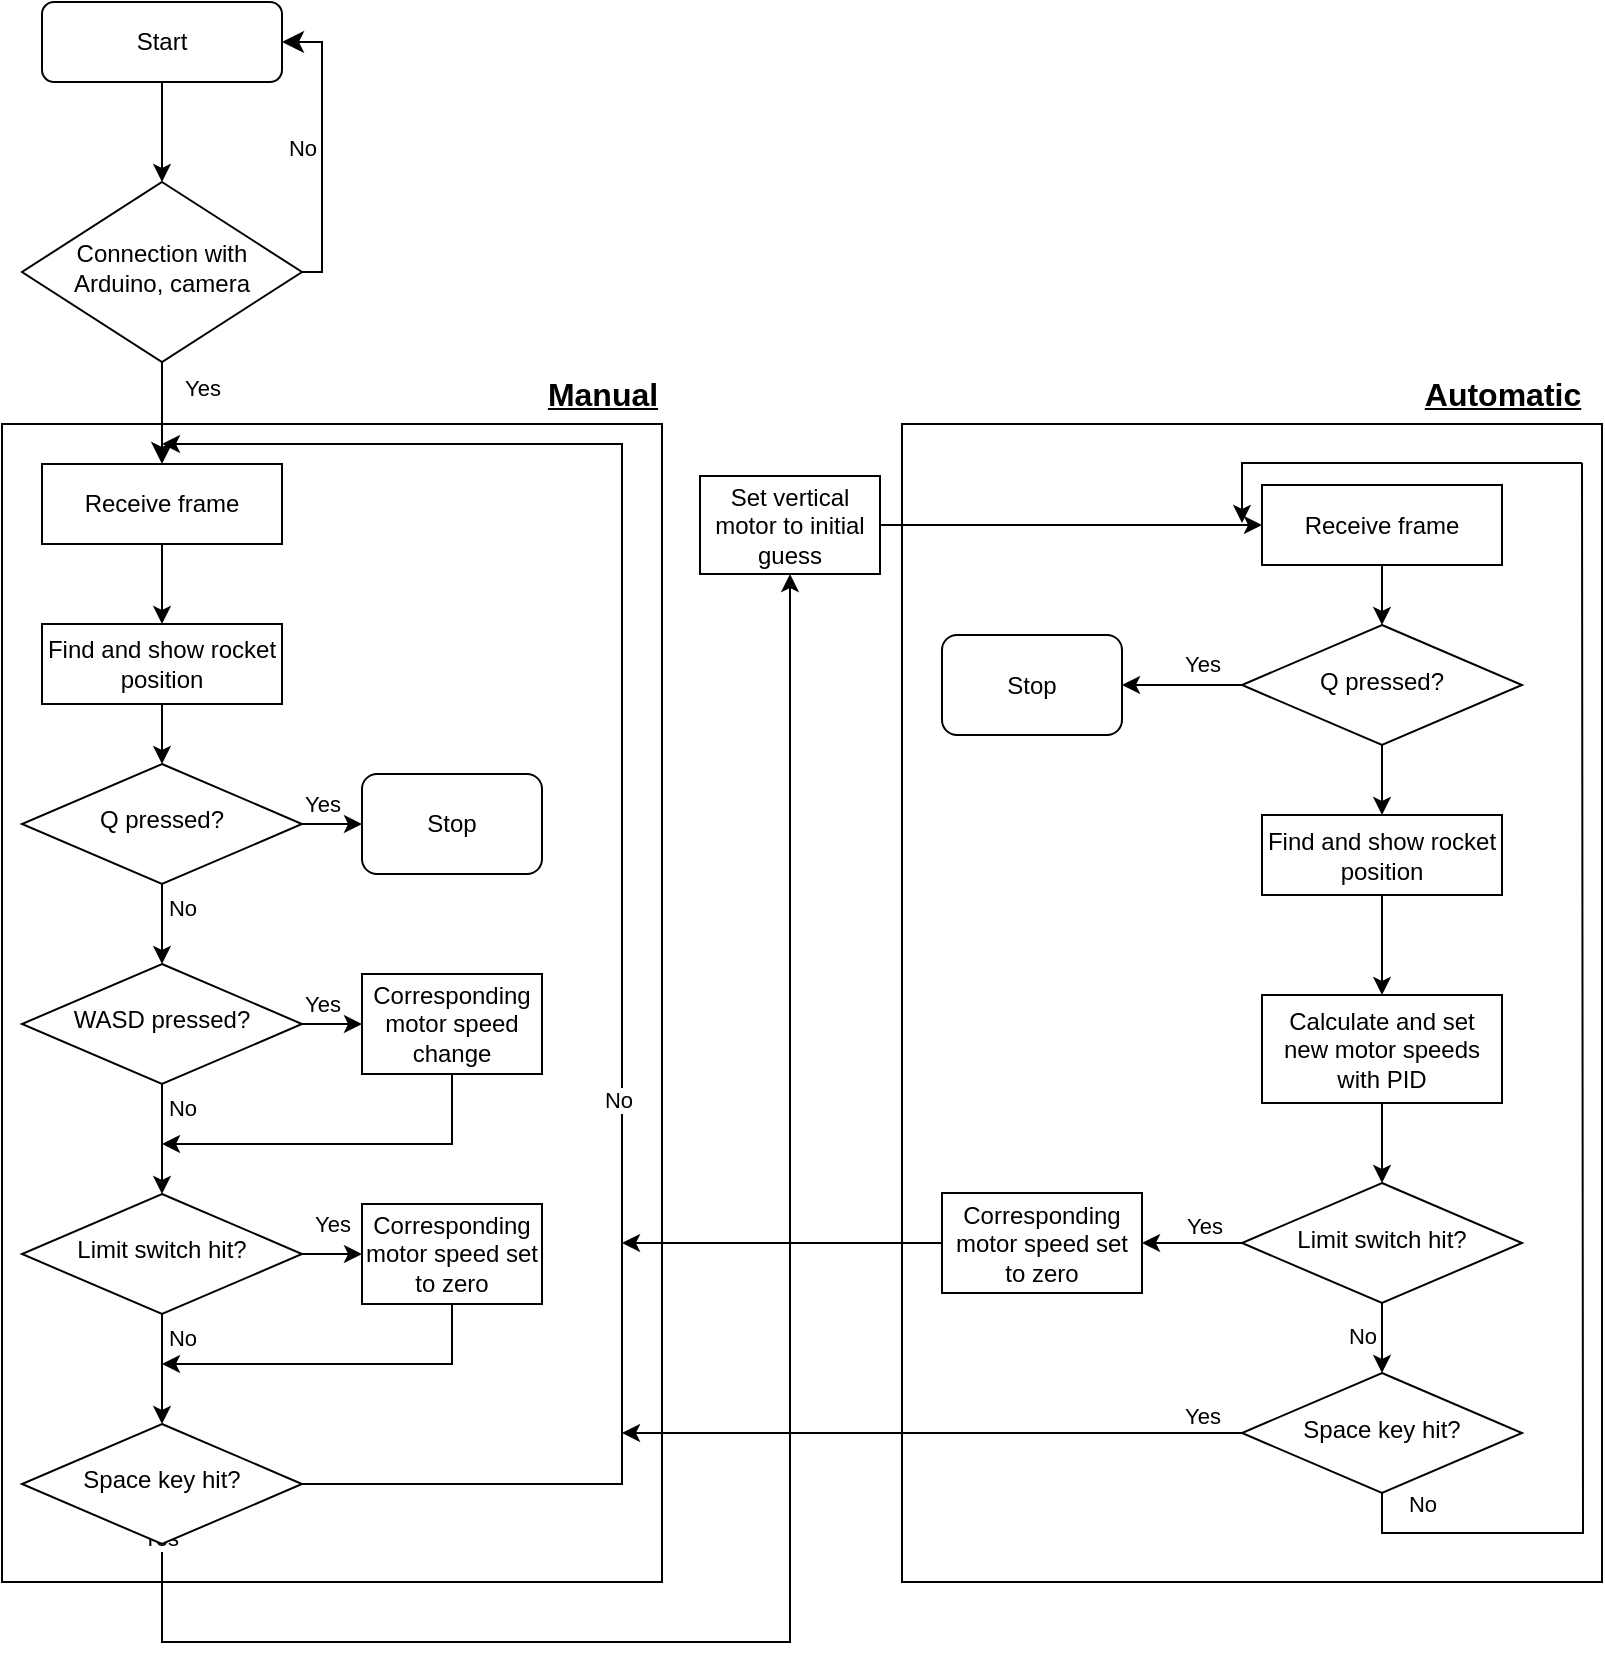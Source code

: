 <mxfile version="24.0.1" type="device">
  <diagram id="C5RBs43oDa-KdzZeNtuy" name="Page-1">
    <mxGraphModel dx="1050" dy="522" grid="1" gridSize="10" guides="1" tooltips="1" connect="1" arrows="1" fold="1" page="1" pageScale="1" pageWidth="827" pageHeight="1169" math="0" shadow="0">
      <root>
        <mxCell id="WIyWlLk6GJQsqaUBKTNV-0" />
        <mxCell id="WIyWlLk6GJQsqaUBKTNV-1" parent="WIyWlLk6GJQsqaUBKTNV-0" />
        <mxCell id="bXuiNuhQnNFk2pUVL0_R-73" value="" style="rounded=0;whiteSpace=wrap;html=1;" parent="WIyWlLk6GJQsqaUBKTNV-1" vertex="1">
          <mxGeometry x="464" y="251" width="350" height="579" as="geometry" />
        </mxCell>
        <mxCell id="bXuiNuhQnNFk2pUVL0_R-35" value="" style="rounded=0;whiteSpace=wrap;html=1;" parent="WIyWlLk6GJQsqaUBKTNV-1" vertex="1">
          <mxGeometry x="14" y="251" width="330" height="579" as="geometry" />
        </mxCell>
        <mxCell id="bXuiNuhQnNFk2pUVL0_R-2" style="edgeStyle=orthogonalEdgeStyle;rounded=0;orthogonalLoop=1;jettySize=auto;html=1;entryX=0.5;entryY=0;entryDx=0;entryDy=0;" parent="WIyWlLk6GJQsqaUBKTNV-1" source="WIyWlLk6GJQsqaUBKTNV-3" target="WIyWlLk6GJQsqaUBKTNV-6" edge="1">
          <mxGeometry relative="1" as="geometry" />
        </mxCell>
        <mxCell id="WIyWlLk6GJQsqaUBKTNV-3" value="Start" style="rounded=1;whiteSpace=wrap;html=1;fontSize=12;glass=0;strokeWidth=1;shadow=0;" parent="WIyWlLk6GJQsqaUBKTNV-1" vertex="1">
          <mxGeometry x="34" y="40" width="120" height="40" as="geometry" />
        </mxCell>
        <mxCell id="WIyWlLk6GJQsqaUBKTNV-4" value="Yes" style="rounded=0;html=1;jettySize=auto;orthogonalLoop=1;fontSize=11;endArrow=classic;endFill=1;endSize=8;strokeWidth=1;shadow=0;labelBackgroundColor=none;edgeStyle=orthogonalEdgeStyle;entryX=0.5;entryY=0;entryDx=0;entryDy=0;" parent="WIyWlLk6GJQsqaUBKTNV-1" source="WIyWlLk6GJQsqaUBKTNV-6" target="WIyWlLk6GJQsqaUBKTNV-12" edge="1">
          <mxGeometry x="-0.5" y="20" relative="1" as="geometry">
            <mxPoint as="offset" />
            <mxPoint x="94" y="300" as="targetPoint" />
          </mxGeometry>
        </mxCell>
        <mxCell id="WIyWlLk6GJQsqaUBKTNV-5" value="No" style="edgeStyle=orthogonalEdgeStyle;rounded=0;html=1;jettySize=auto;orthogonalLoop=1;fontSize=11;endArrow=classic;endFill=1;endSize=8;strokeWidth=1;shadow=0;labelBackgroundColor=none;entryX=1;entryY=0.5;entryDx=0;entryDy=0;exitX=1;exitY=0.5;exitDx=0;exitDy=0;" parent="WIyWlLk6GJQsqaUBKTNV-1" source="WIyWlLk6GJQsqaUBKTNV-6" target="WIyWlLk6GJQsqaUBKTNV-3" edge="1">
          <mxGeometry y="10" relative="1" as="geometry">
            <mxPoint as="offset" />
            <mxPoint x="144" y="220" as="sourcePoint" />
            <mxPoint x="204" y="100" as="targetPoint" />
            <Array as="points">
              <mxPoint x="174" y="175" />
              <mxPoint x="174" y="60" />
            </Array>
          </mxGeometry>
        </mxCell>
        <mxCell id="WIyWlLk6GJQsqaUBKTNV-6" value="Connection with Arduino, camera" style="rhombus;whiteSpace=wrap;html=1;shadow=0;fontFamily=Helvetica;fontSize=12;align=center;strokeWidth=1;spacing=6;spacingTop=-4;" parent="WIyWlLk6GJQsqaUBKTNV-1" vertex="1">
          <mxGeometry x="24" y="130" width="140" height="90" as="geometry" />
        </mxCell>
        <mxCell id="bXuiNuhQnNFk2pUVL0_R-26" style="edgeStyle=orthogonalEdgeStyle;rounded=0;orthogonalLoop=1;jettySize=auto;html=1;entryX=0.5;entryY=0;entryDx=0;entryDy=0;" parent="WIyWlLk6GJQsqaUBKTNV-1" source="WIyWlLk6GJQsqaUBKTNV-11" target="bXuiNuhQnNFk2pUVL0_R-23" edge="1">
          <mxGeometry relative="1" as="geometry" />
        </mxCell>
        <mxCell id="WIyWlLk6GJQsqaUBKTNV-11" value="Find and show rocket position" style="rounded=0;whiteSpace=wrap;html=1;fontSize=12;glass=0;strokeWidth=1;shadow=0;" parent="WIyWlLk6GJQsqaUBKTNV-1" vertex="1">
          <mxGeometry x="34" y="351" width="120" height="40" as="geometry" />
        </mxCell>
        <mxCell id="bXuiNuhQnNFk2pUVL0_R-0" value="" style="edgeStyle=orthogonalEdgeStyle;rounded=0;orthogonalLoop=1;jettySize=auto;html=1;" parent="WIyWlLk6GJQsqaUBKTNV-1" source="WIyWlLk6GJQsqaUBKTNV-12" target="WIyWlLk6GJQsqaUBKTNV-11" edge="1">
          <mxGeometry relative="1" as="geometry" />
        </mxCell>
        <mxCell id="WIyWlLk6GJQsqaUBKTNV-12" value="Receive frame" style="rounded=0;whiteSpace=wrap;html=1;fontSize=12;glass=0;strokeWidth=1;shadow=0;" parent="WIyWlLk6GJQsqaUBKTNV-1" vertex="1">
          <mxGeometry x="34" y="271" width="120" height="40" as="geometry" />
        </mxCell>
        <mxCell id="bXuiNuhQnNFk2pUVL0_R-5" style="edgeStyle=orthogonalEdgeStyle;rounded=0;orthogonalLoop=1;jettySize=auto;html=1;entryX=0.5;entryY=0;entryDx=0;entryDy=0;" parent="WIyWlLk6GJQsqaUBKTNV-1" source="bXuiNuhQnNFk2pUVL0_R-3" target="bXuiNuhQnNFk2pUVL0_R-14" edge="1">
          <mxGeometry relative="1" as="geometry">
            <mxPoint x="94" y="631" as="targetPoint" />
            <Array as="points" />
          </mxGeometry>
        </mxCell>
        <mxCell id="bXuiNuhQnNFk2pUVL0_R-6" value="No" style="edgeLabel;html=1;align=center;verticalAlign=middle;resizable=0;points=[];" parent="bXuiNuhQnNFk2pUVL0_R-5" vertex="1" connectable="0">
          <mxGeometry x="-0.16" y="2" relative="1" as="geometry">
            <mxPoint x="8" y="-11" as="offset" />
          </mxGeometry>
        </mxCell>
        <mxCell id="bXuiNuhQnNFk2pUVL0_R-9" style="edgeStyle=orthogonalEdgeStyle;rounded=0;orthogonalLoop=1;jettySize=auto;html=1;exitX=1;exitY=0.5;exitDx=0;exitDy=0;entryX=0;entryY=0.5;entryDx=0;entryDy=0;" parent="WIyWlLk6GJQsqaUBKTNV-1" source="bXuiNuhQnNFk2pUVL0_R-3" target="bXuiNuhQnNFk2pUVL0_R-8" edge="1">
          <mxGeometry relative="1" as="geometry" />
        </mxCell>
        <mxCell id="bXuiNuhQnNFk2pUVL0_R-17" value="Yes" style="edgeLabel;html=1;align=center;verticalAlign=middle;resizable=0;points=[];" parent="bXuiNuhQnNFk2pUVL0_R-9" vertex="1" connectable="0">
          <mxGeometry x="-0.152" relative="1" as="geometry">
            <mxPoint x="-3" y="-10" as="offset" />
          </mxGeometry>
        </mxCell>
        <mxCell id="bXuiNuhQnNFk2pUVL0_R-3" value="WASD pressed?" style="rhombus;whiteSpace=wrap;html=1;shadow=0;fontFamily=Helvetica;fontSize=12;align=center;strokeWidth=1;spacing=6;spacingTop=-4;" parent="WIyWlLk6GJQsqaUBKTNV-1" vertex="1">
          <mxGeometry x="24" y="521" width="140" height="60" as="geometry" />
        </mxCell>
        <mxCell id="bXuiNuhQnNFk2pUVL0_R-10" style="edgeStyle=orthogonalEdgeStyle;rounded=0;orthogonalLoop=1;jettySize=auto;html=1;" parent="WIyWlLk6GJQsqaUBKTNV-1" source="bXuiNuhQnNFk2pUVL0_R-8" edge="1">
          <mxGeometry relative="1" as="geometry">
            <mxPoint x="94" y="611" as="targetPoint" />
            <Array as="points">
              <mxPoint x="239" y="611" />
            </Array>
          </mxGeometry>
        </mxCell>
        <mxCell id="bXuiNuhQnNFk2pUVL0_R-8" value="Corresponding motor speed change" style="rounded=0;whiteSpace=wrap;html=1;fontSize=12;glass=0;strokeWidth=1;shadow=0;" parent="WIyWlLk6GJQsqaUBKTNV-1" vertex="1">
          <mxGeometry x="194" y="526" width="90" height="50" as="geometry" />
        </mxCell>
        <mxCell id="bXuiNuhQnNFk2pUVL0_R-11" style="edgeStyle=orthogonalEdgeStyle;rounded=0;orthogonalLoop=1;jettySize=auto;html=1;entryX=0.5;entryY=0;entryDx=0;entryDy=0;" parent="WIyWlLk6GJQsqaUBKTNV-1" source="bXuiNuhQnNFk2pUVL0_R-14" target="bXuiNuhQnNFk2pUVL0_R-31" edge="1">
          <mxGeometry relative="1" as="geometry">
            <mxPoint x="94" y="751" as="targetPoint" />
            <Array as="points" />
          </mxGeometry>
        </mxCell>
        <mxCell id="bXuiNuhQnNFk2pUVL0_R-12" value="No" style="edgeLabel;html=1;align=center;verticalAlign=middle;resizable=0;points=[];" parent="bXuiNuhQnNFk2pUVL0_R-11" vertex="1" connectable="0">
          <mxGeometry x="-0.16" y="2" relative="1" as="geometry">
            <mxPoint x="8" y="-11" as="offset" />
          </mxGeometry>
        </mxCell>
        <mxCell id="bXuiNuhQnNFk2pUVL0_R-13" style="edgeStyle=orthogonalEdgeStyle;rounded=0;orthogonalLoop=1;jettySize=auto;html=1;exitX=1;exitY=0.5;exitDx=0;exitDy=0;entryX=0;entryY=0.5;entryDx=0;entryDy=0;" parent="WIyWlLk6GJQsqaUBKTNV-1" source="bXuiNuhQnNFk2pUVL0_R-14" target="bXuiNuhQnNFk2pUVL0_R-16" edge="1">
          <mxGeometry relative="1" as="geometry" />
        </mxCell>
        <mxCell id="bXuiNuhQnNFk2pUVL0_R-19" value="Yes" style="edgeLabel;html=1;align=center;verticalAlign=middle;resizable=0;points=[];" parent="bXuiNuhQnNFk2pUVL0_R-13" vertex="1" connectable="0">
          <mxGeometry x="0.006" y="1" relative="1" as="geometry">
            <mxPoint y="-14" as="offset" />
          </mxGeometry>
        </mxCell>
        <mxCell id="bXuiNuhQnNFk2pUVL0_R-14" value="Limit switch hit?" style="rhombus;whiteSpace=wrap;html=1;shadow=0;fontFamily=Helvetica;fontSize=12;align=center;strokeWidth=1;spacing=6;spacingTop=-4;" parent="WIyWlLk6GJQsqaUBKTNV-1" vertex="1">
          <mxGeometry x="24" y="636" width="140" height="60" as="geometry" />
        </mxCell>
        <mxCell id="bXuiNuhQnNFk2pUVL0_R-15" style="edgeStyle=orthogonalEdgeStyle;rounded=0;orthogonalLoop=1;jettySize=auto;html=1;" parent="WIyWlLk6GJQsqaUBKTNV-1" source="bXuiNuhQnNFk2pUVL0_R-16" edge="1">
          <mxGeometry relative="1" as="geometry">
            <mxPoint x="94" y="721" as="targetPoint" />
            <Array as="points">
              <mxPoint x="239" y="721" />
              <mxPoint x="94" y="721" />
            </Array>
          </mxGeometry>
        </mxCell>
        <mxCell id="bXuiNuhQnNFk2pUVL0_R-16" value="Corresponding motor speed set to zero" style="rounded=0;whiteSpace=wrap;html=1;fontSize=12;glass=0;strokeWidth=1;shadow=0;" parent="WIyWlLk6GJQsqaUBKTNV-1" vertex="1">
          <mxGeometry x="194" y="641" width="90" height="50" as="geometry" />
        </mxCell>
        <mxCell id="bXuiNuhQnNFk2pUVL0_R-20" value="No" style="edgeLabel;html=1;align=center;verticalAlign=middle;resizable=0;points=[];" parent="WIyWlLk6GJQsqaUBKTNV-1" vertex="1" connectable="0">
          <mxGeometry x="104" y="492.759" as="geometry" />
        </mxCell>
        <mxCell id="bXuiNuhQnNFk2pUVL0_R-21" style="edgeStyle=orthogonalEdgeStyle;rounded=0;orthogonalLoop=1;jettySize=auto;html=1;exitX=1;exitY=0.5;exitDx=0;exitDy=0;entryX=0;entryY=0.5;entryDx=0;entryDy=0;" parent="WIyWlLk6GJQsqaUBKTNV-1" source="bXuiNuhQnNFk2pUVL0_R-23" target="bXuiNuhQnNFk2pUVL0_R-24" edge="1">
          <mxGeometry relative="1" as="geometry" />
        </mxCell>
        <mxCell id="bXuiNuhQnNFk2pUVL0_R-22" value="Yes" style="edgeLabel;html=1;align=center;verticalAlign=middle;resizable=0;points=[];" parent="bXuiNuhQnNFk2pUVL0_R-21" vertex="1" connectable="0">
          <mxGeometry x="-0.152" relative="1" as="geometry">
            <mxPoint x="-3" y="-10" as="offset" />
          </mxGeometry>
        </mxCell>
        <mxCell id="bXuiNuhQnNFk2pUVL0_R-25" style="edgeStyle=orthogonalEdgeStyle;rounded=0;orthogonalLoop=1;jettySize=auto;html=1;entryX=0.5;entryY=0;entryDx=0;entryDy=0;" parent="WIyWlLk6GJQsqaUBKTNV-1" source="bXuiNuhQnNFk2pUVL0_R-23" target="bXuiNuhQnNFk2pUVL0_R-3" edge="1">
          <mxGeometry relative="1" as="geometry" />
        </mxCell>
        <mxCell id="bXuiNuhQnNFk2pUVL0_R-23" value="Q pressed?" style="rhombus;whiteSpace=wrap;html=1;shadow=0;fontFamily=Helvetica;fontSize=12;align=center;strokeWidth=1;spacing=6;spacingTop=-4;" parent="WIyWlLk6GJQsqaUBKTNV-1" vertex="1">
          <mxGeometry x="24" y="421" width="140" height="60" as="geometry" />
        </mxCell>
        <mxCell id="bXuiNuhQnNFk2pUVL0_R-24" value="Stop" style="rounded=1;whiteSpace=wrap;html=1;fontSize=12;glass=0;strokeWidth=1;shadow=0;" parent="WIyWlLk6GJQsqaUBKTNV-1" vertex="1">
          <mxGeometry x="194" y="426" width="90" height="50" as="geometry" />
        </mxCell>
        <mxCell id="bXuiNuhQnNFk2pUVL0_R-27" style="edgeStyle=orthogonalEdgeStyle;rounded=0;orthogonalLoop=1;jettySize=auto;html=1;exitX=0.5;exitY=1;exitDx=0;exitDy=0;entryX=0.5;entryY=1;entryDx=0;entryDy=0;" parent="WIyWlLk6GJQsqaUBKTNV-1" source="bXuiNuhQnNFk2pUVL0_R-31" target="bXuiNuhQnNFk2pUVL0_R-37" edge="1">
          <mxGeometry relative="1" as="geometry">
            <mxPoint x="414" y="300" as="targetPoint" />
            <Array as="points">
              <mxPoint x="94" y="860" />
              <mxPoint x="408" y="860" />
            </Array>
          </mxGeometry>
        </mxCell>
        <mxCell id="bXuiNuhQnNFk2pUVL0_R-28" value="Yes" style="edgeLabel;html=1;align=center;verticalAlign=middle;resizable=0;points=[];" parent="bXuiNuhQnNFk2pUVL0_R-27" vertex="1" connectable="0">
          <mxGeometry x="-0.16" y="2" relative="1" as="geometry">
            <mxPoint x="-313" y="-39" as="offset" />
          </mxGeometry>
        </mxCell>
        <mxCell id="bXuiNuhQnNFk2pUVL0_R-29" style="edgeStyle=orthogonalEdgeStyle;rounded=0;orthogonalLoop=1;jettySize=auto;html=1;exitX=1;exitY=0.5;exitDx=0;exitDy=0;" parent="WIyWlLk6GJQsqaUBKTNV-1" source="bXuiNuhQnNFk2pUVL0_R-31" edge="1">
          <mxGeometry relative="1" as="geometry">
            <mxPoint x="94" y="261" as="targetPoint" />
            <Array as="points">
              <mxPoint x="324" y="781" />
              <mxPoint x="324" y="261" />
            </Array>
          </mxGeometry>
        </mxCell>
        <mxCell id="bXuiNuhQnNFk2pUVL0_R-34" value="No" style="edgeLabel;html=1;align=center;verticalAlign=middle;resizable=0;points=[];" parent="bXuiNuhQnNFk2pUVL0_R-29" vertex="1" connectable="0">
          <mxGeometry x="-0.244" y="2" relative="1" as="geometry">
            <mxPoint y="-8" as="offset" />
          </mxGeometry>
        </mxCell>
        <mxCell id="bXuiNuhQnNFk2pUVL0_R-31" value="Space key hit?" style="rhombus;whiteSpace=wrap;html=1;shadow=0;fontFamily=Helvetica;fontSize=12;align=center;strokeWidth=1;spacing=6;spacingTop=-4;" parent="WIyWlLk6GJQsqaUBKTNV-1" vertex="1">
          <mxGeometry x="24" y="751" width="140" height="60" as="geometry" />
        </mxCell>
        <mxCell id="bXuiNuhQnNFk2pUVL0_R-36" value="&lt;b&gt;&lt;u&gt;&lt;font style=&quot;font-size: 16px;&quot;&gt;Manual&lt;/font&gt;&lt;/u&gt;&lt;/b&gt;" style="text;html=1;align=center;verticalAlign=middle;resizable=0;points=[];autosize=1;strokeColor=none;fillColor=none;" parent="WIyWlLk6GJQsqaUBKTNV-1" vertex="1">
          <mxGeometry x="274" y="221" width="80" height="30" as="geometry" />
        </mxCell>
        <mxCell id="bXuiNuhQnNFk2pUVL0_R-42" style="edgeStyle=orthogonalEdgeStyle;rounded=0;orthogonalLoop=1;jettySize=auto;html=1;entryX=0;entryY=0.5;entryDx=0;entryDy=0;" parent="WIyWlLk6GJQsqaUBKTNV-1" source="bXuiNuhQnNFk2pUVL0_R-37" target="bXuiNuhQnNFk2pUVL0_R-41" edge="1">
          <mxGeometry relative="1" as="geometry" />
        </mxCell>
        <mxCell id="bXuiNuhQnNFk2pUVL0_R-37" value="Set vertical motor to initial guess" style="whiteSpace=wrap;html=1;" parent="WIyWlLk6GJQsqaUBKTNV-1" vertex="1">
          <mxGeometry x="363" y="277" width="90" height="49" as="geometry" />
        </mxCell>
        <mxCell id="bXuiNuhQnNFk2pUVL0_R-56" style="edgeStyle=orthogonalEdgeStyle;rounded=0;orthogonalLoop=1;jettySize=auto;html=1;entryX=0.5;entryY=0;entryDx=0;entryDy=0;" parent="WIyWlLk6GJQsqaUBKTNV-1" source="bXuiNuhQnNFk2pUVL0_R-39" target="bXuiNuhQnNFk2pUVL0_R-43" edge="1">
          <mxGeometry relative="1" as="geometry" />
        </mxCell>
        <mxCell id="bXuiNuhQnNFk2pUVL0_R-39" value="Find and show rocket position" style="rounded=0;whiteSpace=wrap;html=1;fontSize=12;glass=0;strokeWidth=1;shadow=0;" parent="WIyWlLk6GJQsqaUBKTNV-1" vertex="1">
          <mxGeometry x="644" y="446.5" width="120" height="40" as="geometry" />
        </mxCell>
        <mxCell id="bXuiNuhQnNFk2pUVL0_R-54" style="edgeStyle=orthogonalEdgeStyle;rounded=0;orthogonalLoop=1;jettySize=auto;html=1;entryX=0.5;entryY=0;entryDx=0;entryDy=0;" parent="WIyWlLk6GJQsqaUBKTNV-1" source="bXuiNuhQnNFk2pUVL0_R-41" target="bXuiNuhQnNFk2pUVL0_R-49" edge="1">
          <mxGeometry relative="1" as="geometry" />
        </mxCell>
        <mxCell id="bXuiNuhQnNFk2pUVL0_R-41" value="Receive frame" style="rounded=0;whiteSpace=wrap;html=1;fontSize=12;glass=0;strokeWidth=1;shadow=0;" parent="WIyWlLk6GJQsqaUBKTNV-1" vertex="1">
          <mxGeometry x="644" y="281.5" width="120" height="40" as="geometry" />
        </mxCell>
        <mxCell id="bXuiNuhQnNFk2pUVL0_R-59" style="edgeStyle=orthogonalEdgeStyle;rounded=0;orthogonalLoop=1;jettySize=auto;html=1;entryX=0.5;entryY=0;entryDx=0;entryDy=0;" parent="WIyWlLk6GJQsqaUBKTNV-1" source="bXuiNuhQnNFk2pUVL0_R-43" target="bXuiNuhQnNFk2pUVL0_R-57" edge="1">
          <mxGeometry relative="1" as="geometry" />
        </mxCell>
        <mxCell id="bXuiNuhQnNFk2pUVL0_R-43" value="Calculate and set new motor speeds with PID" style="rounded=0;whiteSpace=wrap;html=1;fontSize=12;glass=0;strokeWidth=1;shadow=0;" parent="WIyWlLk6GJQsqaUBKTNV-1" vertex="1">
          <mxGeometry x="644" y="536.5" width="120" height="54" as="geometry" />
        </mxCell>
        <mxCell id="bXuiNuhQnNFk2pUVL0_R-52" style="edgeStyle=orthogonalEdgeStyle;rounded=0;orthogonalLoop=1;jettySize=auto;html=1;entryX=1;entryY=0.5;entryDx=0;entryDy=0;" parent="WIyWlLk6GJQsqaUBKTNV-1" source="bXuiNuhQnNFk2pUVL0_R-49" target="bXuiNuhQnNFk2pUVL0_R-50" edge="1">
          <mxGeometry relative="1" as="geometry" />
        </mxCell>
        <mxCell id="bXuiNuhQnNFk2pUVL0_R-65" value="Yes" style="edgeLabel;html=1;align=center;verticalAlign=middle;resizable=0;points=[];" parent="bXuiNuhQnNFk2pUVL0_R-52" vertex="1" connectable="0">
          <mxGeometry x="0.167" y="3" relative="1" as="geometry">
            <mxPoint x="15" y="-14" as="offset" />
          </mxGeometry>
        </mxCell>
        <mxCell id="bXuiNuhQnNFk2pUVL0_R-55" style="edgeStyle=orthogonalEdgeStyle;rounded=0;orthogonalLoop=1;jettySize=auto;html=1;entryX=0.5;entryY=0;entryDx=0;entryDy=0;" parent="WIyWlLk6GJQsqaUBKTNV-1" source="bXuiNuhQnNFk2pUVL0_R-49" target="bXuiNuhQnNFk2pUVL0_R-39" edge="1">
          <mxGeometry relative="1" as="geometry" />
        </mxCell>
        <mxCell id="bXuiNuhQnNFk2pUVL0_R-49" value="Q pressed?" style="rhombus;whiteSpace=wrap;html=1;shadow=0;fontFamily=Helvetica;fontSize=12;align=center;strokeWidth=1;spacing=6;spacingTop=-4;" parent="WIyWlLk6GJQsqaUBKTNV-1" vertex="1">
          <mxGeometry x="634" y="351.5" width="140" height="60" as="geometry" />
        </mxCell>
        <mxCell id="bXuiNuhQnNFk2pUVL0_R-50" value="Stop" style="rounded=1;whiteSpace=wrap;html=1;fontSize=12;glass=0;strokeWidth=1;shadow=0;" parent="WIyWlLk6GJQsqaUBKTNV-1" vertex="1">
          <mxGeometry x="484" y="356.5" width="90" height="50" as="geometry" />
        </mxCell>
        <mxCell id="bXuiNuhQnNFk2pUVL0_R-60" style="edgeStyle=orthogonalEdgeStyle;rounded=0;orthogonalLoop=1;jettySize=auto;html=1;entryX=1;entryY=0.5;entryDx=0;entryDy=0;" parent="WIyWlLk6GJQsqaUBKTNV-1" source="bXuiNuhQnNFk2pUVL0_R-57" target="bXuiNuhQnNFk2pUVL0_R-62" edge="1">
          <mxGeometry relative="1" as="geometry">
            <mxPoint x="604.0" y="660.5" as="targetPoint" />
          </mxGeometry>
        </mxCell>
        <mxCell id="bXuiNuhQnNFk2pUVL0_R-63" value="Yes" style="edgeLabel;html=1;align=center;verticalAlign=middle;resizable=0;points=[];" parent="bXuiNuhQnNFk2pUVL0_R-60" vertex="1" connectable="0">
          <mxGeometry x="-0.222" y="3" relative="1" as="geometry">
            <mxPoint y="-12" as="offset" />
          </mxGeometry>
        </mxCell>
        <mxCell id="bXuiNuhQnNFk2pUVL0_R-66" style="edgeStyle=orthogonalEdgeStyle;rounded=0;orthogonalLoop=1;jettySize=auto;html=1;entryX=0.5;entryY=0;entryDx=0;entryDy=0;" parent="WIyWlLk6GJQsqaUBKTNV-1" source="bXuiNuhQnNFk2pUVL0_R-57" target="bXuiNuhQnNFk2pUVL0_R-58" edge="1">
          <mxGeometry relative="1" as="geometry" />
        </mxCell>
        <mxCell id="bXuiNuhQnNFk2pUVL0_R-67" value="No" style="edgeLabel;html=1;align=center;verticalAlign=middle;resizable=0;points=[];" parent="bXuiNuhQnNFk2pUVL0_R-66" vertex="1" connectable="0">
          <mxGeometry x="0.289" y="-1" relative="1" as="geometry">
            <mxPoint x="-9" y="-3" as="offset" />
          </mxGeometry>
        </mxCell>
        <mxCell id="bXuiNuhQnNFk2pUVL0_R-57" value="Limit switch hit?" style="rhombus;whiteSpace=wrap;html=1;shadow=0;fontFamily=Helvetica;fontSize=12;align=center;strokeWidth=1;spacing=6;spacingTop=-4;" parent="WIyWlLk6GJQsqaUBKTNV-1" vertex="1">
          <mxGeometry x="634" y="630.5" width="140" height="60" as="geometry" />
        </mxCell>
        <mxCell id="bXuiNuhQnNFk2pUVL0_R-68" style="edgeStyle=orthogonalEdgeStyle;rounded=0;orthogonalLoop=1;jettySize=auto;html=1;" parent="WIyWlLk6GJQsqaUBKTNV-1" source="bXuiNuhQnNFk2pUVL0_R-58" edge="1">
          <mxGeometry relative="1" as="geometry">
            <mxPoint x="324" y="755.47" as="targetPoint" />
          </mxGeometry>
        </mxCell>
        <mxCell id="bXuiNuhQnNFk2pUVL0_R-69" value="Yes" style="edgeLabel;html=1;align=center;verticalAlign=middle;resizable=0;points=[];" parent="bXuiNuhQnNFk2pUVL0_R-68" vertex="1" connectable="0">
          <mxGeometry x="-0.699" y="-2" relative="1" as="geometry">
            <mxPoint x="26" y="-7" as="offset" />
          </mxGeometry>
        </mxCell>
        <mxCell id="bXuiNuhQnNFk2pUVL0_R-70" style="edgeStyle=orthogonalEdgeStyle;rounded=0;orthogonalLoop=1;jettySize=auto;html=1;exitX=0.5;exitY=1;exitDx=0;exitDy=0;endArrow=none;endFill=0;" parent="WIyWlLk6GJQsqaUBKTNV-1" source="bXuiNuhQnNFk2pUVL0_R-58" edge="1">
          <mxGeometry relative="1" as="geometry">
            <mxPoint x="804" y="270.5" as="targetPoint" />
          </mxGeometry>
        </mxCell>
        <mxCell id="bXuiNuhQnNFk2pUVL0_R-72" value="No" style="edgeLabel;html=1;align=center;verticalAlign=middle;resizable=0;points=[];" parent="bXuiNuhQnNFk2pUVL0_R-70" vertex="1" connectable="0">
          <mxGeometry x="-0.859" y="1" relative="1" as="geometry">
            <mxPoint x="-6" y="-14" as="offset" />
          </mxGeometry>
        </mxCell>
        <mxCell id="bXuiNuhQnNFk2pUVL0_R-58" value="Space key hit?" style="rhombus;whiteSpace=wrap;html=1;shadow=0;fontFamily=Helvetica;fontSize=12;align=center;strokeWidth=1;spacing=6;spacingTop=-4;" parent="WIyWlLk6GJQsqaUBKTNV-1" vertex="1">
          <mxGeometry x="634" y="725.5" width="140" height="60" as="geometry" />
        </mxCell>
        <mxCell id="bXuiNuhQnNFk2pUVL0_R-64" style="edgeStyle=orthogonalEdgeStyle;rounded=0;orthogonalLoop=1;jettySize=auto;html=1;" parent="WIyWlLk6GJQsqaUBKTNV-1" source="bXuiNuhQnNFk2pUVL0_R-62" edge="1">
          <mxGeometry relative="1" as="geometry">
            <mxPoint x="324" y="660.47" as="targetPoint" />
          </mxGeometry>
        </mxCell>
        <mxCell id="bXuiNuhQnNFk2pUVL0_R-62" value="Corresponding motor speed set to zero" style="rounded=0;whiteSpace=wrap;html=1;fontSize=12;glass=0;strokeWidth=1;shadow=0;" parent="WIyWlLk6GJQsqaUBKTNV-1" vertex="1">
          <mxGeometry x="484" y="635.5" width="100" height="50" as="geometry" />
        </mxCell>
        <mxCell id="bXuiNuhQnNFk2pUVL0_R-71" value="" style="edgeStyle=none;orthogonalLoop=1;jettySize=auto;html=1;rounded=0;" parent="WIyWlLk6GJQsqaUBKTNV-1" edge="1">
          <mxGeometry width="100" relative="1" as="geometry">
            <mxPoint x="804" y="270.5" as="sourcePoint" />
            <mxPoint x="634" y="300.5" as="targetPoint" />
            <Array as="points">
              <mxPoint x="634" y="270.5" />
            </Array>
          </mxGeometry>
        </mxCell>
        <mxCell id="bXuiNuhQnNFk2pUVL0_R-74" value="&lt;b&gt;&lt;u&gt;&lt;font style=&quot;font-size: 16px;&quot;&gt;Automatic&lt;/font&gt;&lt;/u&gt;&lt;/b&gt;" style="text;html=1;align=center;verticalAlign=middle;resizable=0;points=[];autosize=1;strokeColor=none;fillColor=none;" parent="WIyWlLk6GJQsqaUBKTNV-1" vertex="1">
          <mxGeometry x="714" y="221" width="100" height="30" as="geometry" />
        </mxCell>
      </root>
    </mxGraphModel>
  </diagram>
</mxfile>
